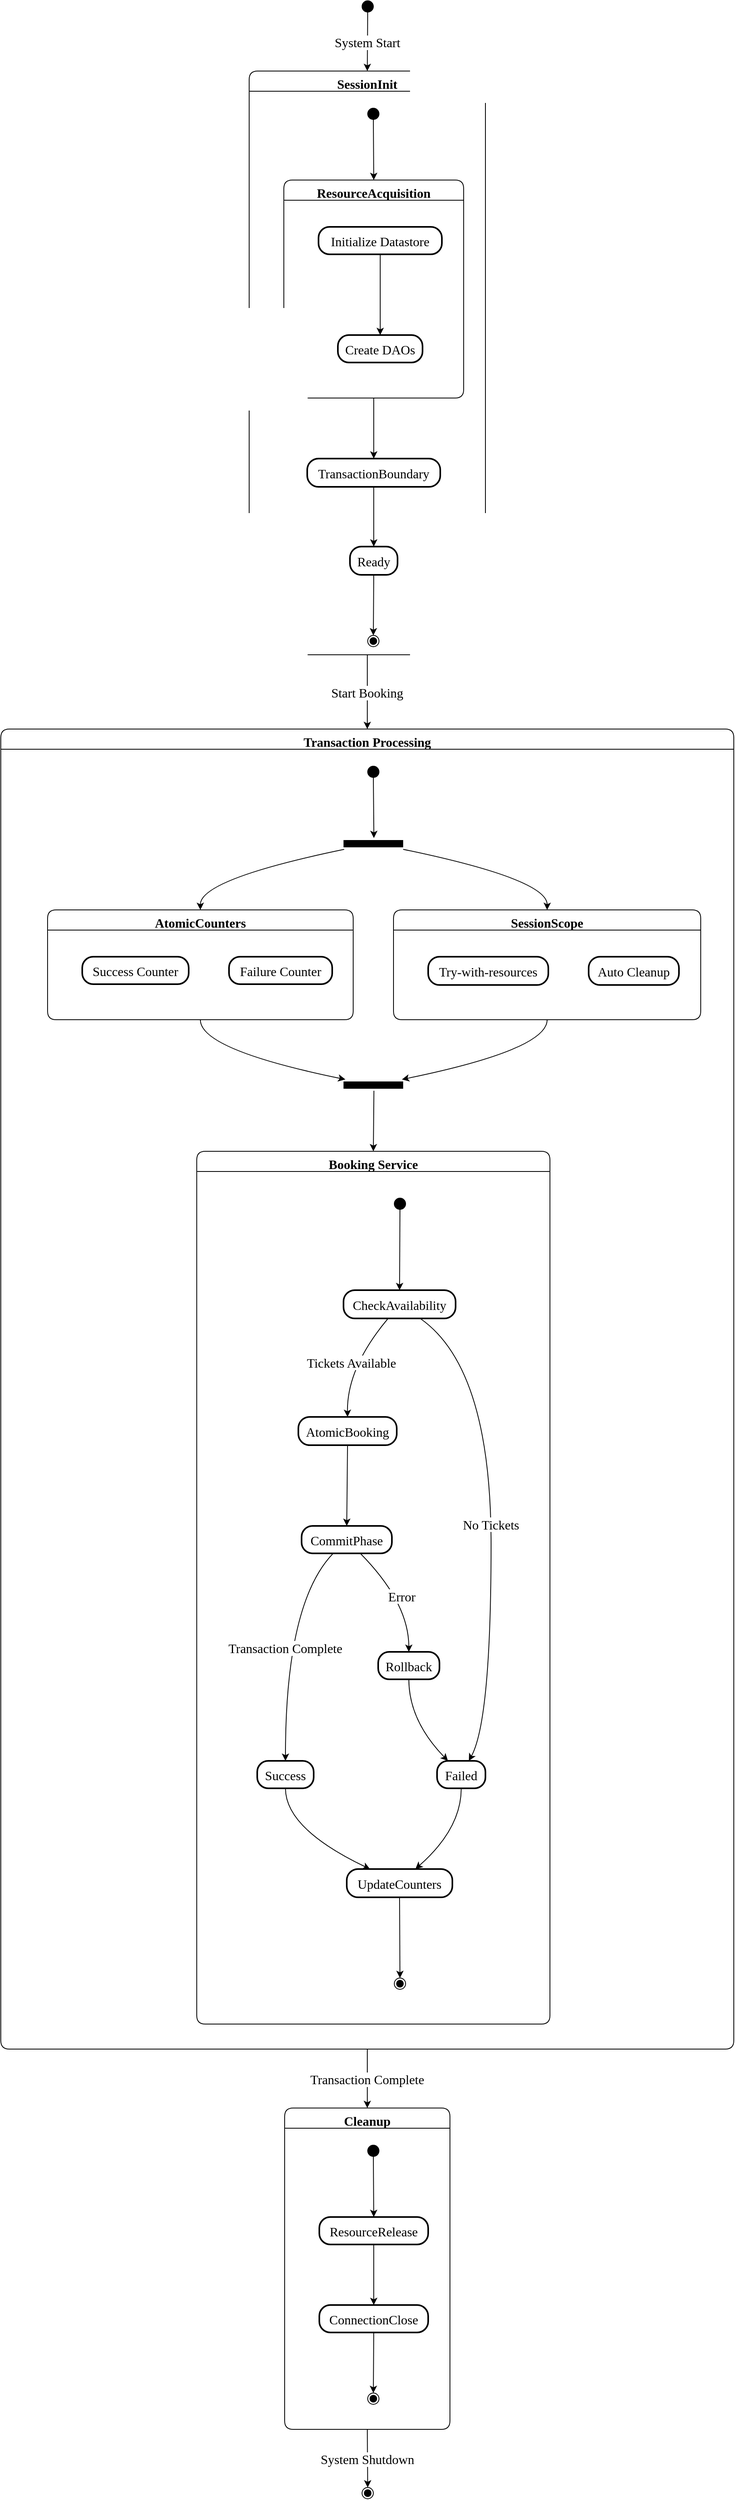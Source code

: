 <mxfile version="24.8.6">
  <diagram name="Page-1" id="Bt3FV_wdgYteB4T8x5Fn">
    <mxGraphModel dx="863" dy="430" grid="1" gridSize="10" guides="1" tooltips="1" connect="1" arrows="1" fold="1" page="1" pageScale="1" pageWidth="850" pageHeight="1100" math="0" shadow="0">
      <root>
        <mxCell id="0" />
        <mxCell id="1" parent="0" />
        <mxCell id="nBdhhwAt10GolD-cnCdz-1" value="" style="ellipse;fillColor=strokeColor;hachureGap=4;fontFamily=Times New Roman;fontSize=16;swimlaneLine=1;shadow=0;" vertex="1" parent="1">
          <mxGeometry x="468" y="20" width="14" height="14" as="geometry" />
        </mxCell>
        <mxCell id="nBdhhwAt10GolD-cnCdz-2" value="SessionInit" style="swimlane;fontStyle=1;align=center;verticalAlign=middle;startSize=25;container=0;collapsible=0;rounded=1;arcSize=14;dropTarget=0;verticalAlign=top;hachureGap=4;fontFamily=Times New Roman;fontSize=16;swimlaneLine=1;shadow=0;" vertex="1" parent="1">
          <mxGeometry x="328" y="107" width="293" height="723" as="geometry" />
        </mxCell>
        <mxCell id="nBdhhwAt10GolD-cnCdz-3" value="" style="ellipse;fillColor=strokeColor;hachureGap=4;fontFamily=Times New Roman;swimlaneLine=1;shadow=0;fontSize=16;" vertex="1" parent="nBdhhwAt10GolD-cnCdz-2">
          <mxGeometry x="147" y="46" width="14" height="14" as="geometry" />
        </mxCell>
        <mxCell id="nBdhhwAt10GolD-cnCdz-4" value="TransactionBoundary" style="rounded=1;arcSize=40;strokeWidth=2;hachureGap=4;fontFamily=Times New Roman;swimlaneLine=1;shadow=0;fontSize=16;" vertex="1" parent="nBdhhwAt10GolD-cnCdz-2">
          <mxGeometry x="72" y="480" width="165" height="35" as="geometry" />
        </mxCell>
        <mxCell id="nBdhhwAt10GolD-cnCdz-5" value="Ready" style="rounded=1;arcSize=40;strokeWidth=2;hachureGap=4;fontFamily=Times New Roman;swimlaneLine=1;shadow=0;fontSize=16;" vertex="1" parent="nBdhhwAt10GolD-cnCdz-2">
          <mxGeometry x="125" y="589" width="59" height="35" as="geometry" />
        </mxCell>
        <mxCell id="nBdhhwAt10GolD-cnCdz-6" value="" style="ellipse;shape=endState;fillColor=strokeColor;hachureGap=4;fontFamily=Times New Roman;swimlaneLine=1;shadow=0;fontSize=16;" vertex="1" parent="nBdhhwAt10GolD-cnCdz-2">
          <mxGeometry x="147" y="699" width="14" height="14" as="geometry" />
        </mxCell>
        <mxCell id="nBdhhwAt10GolD-cnCdz-7" value="ResourceAcquisition" style="swimlane;fontStyle=1;align=center;verticalAlign=middle;startSize=25;container=0;collapsible=0;rounded=1;arcSize=14;dropTarget=0;verticalAlign=top;hachureGap=4;fontFamily=Times New Roman;swimlaneLine=1;shadow=0;fontSize=16;" vertex="1" parent="nBdhhwAt10GolD-cnCdz-2">
          <mxGeometry x="43" y="135" width="223" height="270" as="geometry" />
        </mxCell>
        <mxCell id="nBdhhwAt10GolD-cnCdz-8" value="Initialize Datastore" style="rounded=1;arcSize=40;strokeWidth=2;hachureGap=4;fontFamily=Times New Roman;swimlaneLine=1;shadow=0;fontSize=16;" vertex="1" parent="nBdhhwAt10GolD-cnCdz-7">
          <mxGeometry x="43" y="58" width="153" height="34" as="geometry" />
        </mxCell>
        <mxCell id="nBdhhwAt10GolD-cnCdz-9" value="Create DAOs" style="rounded=1;arcSize=40;strokeWidth=2;hachureGap=4;fontFamily=Times New Roman;swimlaneLine=1;shadow=0;fontSize=16;" vertex="1" parent="nBdhhwAt10GolD-cnCdz-7">
          <mxGeometry x="67" y="192" width="105" height="34" as="geometry" />
        </mxCell>
        <mxCell id="nBdhhwAt10GolD-cnCdz-10" value="" style="curved=1;startArrow=none;;exitX=0.5;exitY=1.01;entryX=0.5;entryY=0.01;rounded=0;hachureGap=4;fontFamily=Times New Roman;swimlaneLine=1;shadow=0;fontSize=16;" edge="1" parent="nBdhhwAt10GolD-cnCdz-7" source="nBdhhwAt10GolD-cnCdz-8" target="nBdhhwAt10GolD-cnCdz-9">
          <mxGeometry relative="1" as="geometry">
            <Array as="points" />
          </mxGeometry>
        </mxCell>
        <mxCell id="nBdhhwAt10GolD-cnCdz-11" value="" style="curved=1;startArrow=none;;exitX=0.5;exitY=0.97;entryX=0.5;entryY=0;rounded=0;hachureGap=4;fontFamily=Times New Roman;swimlaneLine=1;shadow=0;fontSize=16;" edge="1" parent="nBdhhwAt10GolD-cnCdz-2" source="nBdhhwAt10GolD-cnCdz-4" target="nBdhhwAt10GolD-cnCdz-5">
          <mxGeometry relative="1" as="geometry">
            <Array as="points" />
          </mxGeometry>
        </mxCell>
        <mxCell id="nBdhhwAt10GolD-cnCdz-12" value="" style="curved=1;startArrow=none;;exitX=0.5;exitY=0.99;entryX=0.53;entryY=-0.03;rounded=0;hachureGap=4;fontFamily=Times New Roman;swimlaneLine=1;shadow=0;fontSize=16;" edge="1" parent="nBdhhwAt10GolD-cnCdz-2" source="nBdhhwAt10GolD-cnCdz-5" target="nBdhhwAt10GolD-cnCdz-6">
          <mxGeometry relative="1" as="geometry">
            <Array as="points" />
          </mxGeometry>
        </mxCell>
        <mxCell id="nBdhhwAt10GolD-cnCdz-13" value="" style="curved=1;startArrow=none;;exitX=0.53;exitY=0.96;entryX=0.5;entryY=0;rounded=0;hachureGap=4;fontFamily=Times New Roman;swimlaneLine=1;shadow=0;fontSize=16;" edge="1" parent="nBdhhwAt10GolD-cnCdz-2" source="nBdhhwAt10GolD-cnCdz-3" target="nBdhhwAt10GolD-cnCdz-7">
          <mxGeometry relative="1" as="geometry">
            <Array as="points" />
          </mxGeometry>
        </mxCell>
        <mxCell id="nBdhhwAt10GolD-cnCdz-14" value="" style="curved=1;startArrow=none;;exitX=0.5;exitY=1;entryX=0.5;entryY=-0.01;rounded=0;hachureGap=4;fontFamily=Times New Roman;swimlaneLine=1;shadow=0;fontSize=16;" edge="1" parent="nBdhhwAt10GolD-cnCdz-2" source="nBdhhwAt10GolD-cnCdz-7" target="nBdhhwAt10GolD-cnCdz-4">
          <mxGeometry relative="1" as="geometry">
            <Array as="points" />
          </mxGeometry>
        </mxCell>
        <mxCell id="nBdhhwAt10GolD-cnCdz-15" value="Transaction Processing" style="swimlane;fontStyle=1;align=center;verticalAlign=middle;startSize=25;container=0;collapsible=0;rounded=1;arcSize=14;dropTarget=0;verticalAlign=top;hachureGap=4;fontFamily=Times New Roman;fontSize=16;swimlaneLine=1;shadow=0;" vertex="1" parent="1">
          <mxGeometry x="20" y="922" width="909" height="1635" as="geometry" />
        </mxCell>
        <mxCell id="nBdhhwAt10GolD-cnCdz-16" value="Booking Service" style="swimlane;fontStyle=1;align=center;verticalAlign=middle;startSize=25;container=0;collapsible=0;rounded=1;arcSize=14;dropTarget=0;verticalAlign=top;hachureGap=4;fontFamily=Times New Roman;swimlaneLine=1;shadow=0;fontSize=16;" vertex="1" parent="nBdhhwAt10GolD-cnCdz-15">
          <mxGeometry x="243" y="523" width="438" height="1081" as="geometry" />
        </mxCell>
        <mxCell id="nBdhhwAt10GolD-cnCdz-17" value="" style="ellipse;fillColor=strokeColor;hachureGap=4;fontFamily=Times New Roman;swimlaneLine=1;shadow=0;fontSize=16;" vertex="1" parent="nBdhhwAt10GolD-cnCdz-16">
          <mxGeometry x="245" y="58" width="14" height="14" as="geometry" />
        </mxCell>
        <mxCell id="nBdhhwAt10GolD-cnCdz-18" value="CheckAvailability" style="rounded=1;arcSize=40;strokeWidth=2;hachureGap=4;fontFamily=Times New Roman;swimlaneLine=1;shadow=0;fontSize=16;" vertex="1" parent="nBdhhwAt10GolD-cnCdz-16">
          <mxGeometry x="182" y="172" width="139" height="35" as="geometry" />
        </mxCell>
        <mxCell id="nBdhhwAt10GolD-cnCdz-19" value="AtomicBooking" style="rounded=1;arcSize=40;strokeWidth=2;hachureGap=4;fontFamily=Times New Roman;swimlaneLine=1;shadow=0;fontSize=16;" vertex="1" parent="nBdhhwAt10GolD-cnCdz-16">
          <mxGeometry x="126" y="329" width="122" height="35" as="geometry" />
        </mxCell>
        <mxCell id="nBdhhwAt10GolD-cnCdz-20" value="Failed" style="rounded=1;arcSize=40;strokeWidth=2;hachureGap=4;fontFamily=Times New Roman;swimlaneLine=1;shadow=0;fontSize=16;" vertex="1" parent="nBdhhwAt10GolD-cnCdz-16">
          <mxGeometry x="298" y="755" width="60" height="34" as="geometry" />
        </mxCell>
        <mxCell id="nBdhhwAt10GolD-cnCdz-21" value="CommitPhase" style="rounded=1;arcSize=40;strokeWidth=2;hachureGap=4;fontFamily=Times New Roman;swimlaneLine=1;shadow=0;fontSize=16;" vertex="1" parent="nBdhhwAt10GolD-cnCdz-16">
          <mxGeometry x="130" y="464" width="112" height="34" as="geometry" />
        </mxCell>
        <mxCell id="nBdhhwAt10GolD-cnCdz-22" value="Success" style="rounded=1;arcSize=40;strokeWidth=2;hachureGap=4;fontFamily=Times New Roman;swimlaneLine=1;shadow=0;fontSize=16;" vertex="1" parent="nBdhhwAt10GolD-cnCdz-16">
          <mxGeometry x="75" y="755" width="70" height="34" as="geometry" />
        </mxCell>
        <mxCell id="nBdhhwAt10GolD-cnCdz-23" value="Rollback" style="rounded=1;arcSize=40;strokeWidth=2;hachureGap=4;fontFamily=Times New Roman;swimlaneLine=1;shadow=0;fontSize=16;" vertex="1" parent="nBdhhwAt10GolD-cnCdz-16">
          <mxGeometry x="225" y="620" width="76" height="34" as="geometry" />
        </mxCell>
        <mxCell id="nBdhhwAt10GolD-cnCdz-24" value="UpdateCounters" style="rounded=1;arcSize=40;strokeWidth=2;hachureGap=4;fontFamily=Times New Roman;swimlaneLine=1;shadow=0;fontSize=16;" vertex="1" parent="nBdhhwAt10GolD-cnCdz-16">
          <mxGeometry x="186" y="889" width="131" height="35" as="geometry" />
        </mxCell>
        <mxCell id="nBdhhwAt10GolD-cnCdz-25" value="" style="ellipse;shape=endState;fillColor=strokeColor;hachureGap=4;fontFamily=Times New Roman;swimlaneLine=1;shadow=0;fontSize=16;" vertex="1" parent="nBdhhwAt10GolD-cnCdz-16">
          <mxGeometry x="245" y="1024" width="14" height="14" as="geometry" />
        </mxCell>
        <mxCell id="nBdhhwAt10GolD-cnCdz-26" value="" style="curved=1;startArrow=none;;exitX=0.47;exitY=1;entryX=0.5;entryY=0;rounded=0;hachureGap=4;fontFamily=Times New Roman;swimlaneLine=1;shadow=0;fontSize=16;" edge="1" parent="nBdhhwAt10GolD-cnCdz-16" source="nBdhhwAt10GolD-cnCdz-17" target="nBdhhwAt10GolD-cnCdz-18">
          <mxGeometry relative="1" as="geometry">
            <Array as="points" />
          </mxGeometry>
        </mxCell>
        <mxCell id="nBdhhwAt10GolD-cnCdz-27" value="Tickets Available" style="curved=1;startArrow=none;;exitX=0.4;exitY=0.99;entryX=0.5;entryY=0;rounded=0;hachureGap=4;fontFamily=Times New Roman;swimlaneLine=1;shadow=0;fontSize=16;" edge="1" parent="nBdhhwAt10GolD-cnCdz-16" source="nBdhhwAt10GolD-cnCdz-18" target="nBdhhwAt10GolD-cnCdz-19">
          <mxGeometry relative="1" as="geometry">
            <Array as="points">
              <mxPoint x="186" y="268" />
            </Array>
          </mxGeometry>
        </mxCell>
        <mxCell id="nBdhhwAt10GolD-cnCdz-28" value="No Tickets" style="curved=1;startArrow=none;;exitX=0.68;exitY=0.99;entryX=0.66;entryY=-0.01;rounded=0;hachureGap=4;fontFamily=Times New Roman;swimlaneLine=1;shadow=0;fontSize=16;" edge="1" parent="nBdhhwAt10GolD-cnCdz-16" source="nBdhhwAt10GolD-cnCdz-18" target="nBdhhwAt10GolD-cnCdz-20">
          <mxGeometry relative="1" as="geometry">
            <Array as="points">
              <mxPoint x="365" y="268" />
              <mxPoint x="365" y="705" />
            </Array>
          </mxGeometry>
        </mxCell>
        <mxCell id="nBdhhwAt10GolD-cnCdz-29" value="" style="curved=1;startArrow=none;;exitX=0.5;exitY=0.99;entryX=0.5;entryY=-0.01;rounded=0;hachureGap=4;fontFamily=Times New Roman;swimlaneLine=1;shadow=0;fontSize=16;" edge="1" parent="nBdhhwAt10GolD-cnCdz-16" source="nBdhhwAt10GolD-cnCdz-19" target="nBdhhwAt10GolD-cnCdz-21">
          <mxGeometry relative="1" as="geometry">
            <Array as="points" />
          </mxGeometry>
        </mxCell>
        <mxCell id="nBdhhwAt10GolD-cnCdz-30" value="Transaction Complete" style="curved=1;startArrow=none;;exitX=0.35;exitY=1;entryX=0.5;entryY=-0.01;rounded=0;hachureGap=4;fontFamily=Times New Roman;swimlaneLine=1;shadow=0;fontSize=16;" edge="1" parent="nBdhhwAt10GolD-cnCdz-16" source="nBdhhwAt10GolD-cnCdz-21" target="nBdhhwAt10GolD-cnCdz-22">
          <mxGeometry relative="1" as="geometry">
            <Array as="points">
              <mxPoint x="110" y="559" />
            </Array>
          </mxGeometry>
        </mxCell>
        <mxCell id="nBdhhwAt10GolD-cnCdz-31" value="Error" style="curved=1;startArrow=none;;exitX=0.65;exitY=1;entryX=0.5;entryY=0.01;rounded=0;hachureGap=4;fontFamily=Times New Roman;swimlaneLine=1;shadow=0;fontSize=16;" edge="1" parent="nBdhhwAt10GolD-cnCdz-16" source="nBdhhwAt10GolD-cnCdz-21" target="nBdhhwAt10GolD-cnCdz-23">
          <mxGeometry relative="1" as="geometry">
            <Array as="points">
              <mxPoint x="263" y="559" />
            </Array>
          </mxGeometry>
        </mxCell>
        <mxCell id="nBdhhwAt10GolD-cnCdz-32" value="" style="curved=1;startArrow=none;;exitX=0.5;exitY=1.02;entryX=0.22;entryY=-0.01;rounded=0;hachureGap=4;fontFamily=Times New Roman;swimlaneLine=1;shadow=0;fontSize=16;" edge="1" parent="nBdhhwAt10GolD-cnCdz-16" source="nBdhhwAt10GolD-cnCdz-23" target="nBdhhwAt10GolD-cnCdz-20">
          <mxGeometry relative="1" as="geometry">
            <Array as="points">
              <mxPoint x="263" y="705" />
            </Array>
          </mxGeometry>
        </mxCell>
        <mxCell id="nBdhhwAt10GolD-cnCdz-33" value="" style="curved=1;startArrow=none;;exitX=0.5;exitY=1;entryX=0.22;entryY=0;rounded=0;hachureGap=4;fontFamily=Times New Roman;swimlaneLine=1;shadow=0;fontSize=16;" edge="1" parent="nBdhhwAt10GolD-cnCdz-16" source="nBdhhwAt10GolD-cnCdz-22" target="nBdhhwAt10GolD-cnCdz-24">
          <mxGeometry relative="1" as="geometry">
            <Array as="points">
              <mxPoint x="110" y="839" />
            </Array>
          </mxGeometry>
        </mxCell>
        <mxCell id="nBdhhwAt10GolD-cnCdz-34" value="" style="curved=1;startArrow=none;;exitX=0.5;exitY=1;entryX=0.65;entryY=0;rounded=0;hachureGap=4;fontFamily=Times New Roman;swimlaneLine=1;shadow=0;fontSize=16;" edge="1" parent="nBdhhwAt10GolD-cnCdz-16" source="nBdhhwAt10GolD-cnCdz-20" target="nBdhhwAt10GolD-cnCdz-24">
          <mxGeometry relative="1" as="geometry">
            <Array as="points">
              <mxPoint x="328" y="839" />
            </Array>
          </mxGeometry>
        </mxCell>
        <mxCell id="nBdhhwAt10GolD-cnCdz-35" value="" style="curved=1;startArrow=none;;exitX=0.5;exitY=0.99;entryX=0.47;entryY=-0.02;rounded=0;hachureGap=4;fontFamily=Times New Roman;swimlaneLine=1;shadow=0;fontSize=16;" edge="1" parent="nBdhhwAt10GolD-cnCdz-16" source="nBdhhwAt10GolD-cnCdz-24" target="nBdhhwAt10GolD-cnCdz-25">
          <mxGeometry relative="1" as="geometry">
            <Array as="points" />
          </mxGeometry>
        </mxCell>
        <mxCell id="nBdhhwAt10GolD-cnCdz-36" value="" style="ellipse;fillColor=strokeColor;hachureGap=4;fontFamily=Times New Roman;swimlaneLine=1;shadow=0;fontSize=16;" vertex="1" parent="nBdhhwAt10GolD-cnCdz-15">
          <mxGeometry x="455" y="46" width="14" height="14" as="geometry" />
        </mxCell>
        <mxCell id="nBdhhwAt10GolD-cnCdz-37" value="" style="shape=line;strokeWidth=9;hachureGap=4;fontFamily=Times New Roman;swimlaneLine=1;shadow=0;fontSize=16;" vertex="1" parent="nBdhhwAt10GolD-cnCdz-15">
          <mxGeometry x="425" y="135" width="74" height="14" as="geometry" />
        </mxCell>
        <mxCell id="nBdhhwAt10GolD-cnCdz-38" value="AtomicCounters" style="swimlane;fontStyle=1;align=center;verticalAlign=middle;startSize=25;container=0;collapsible=0;rounded=1;arcSize=14;dropTarget=0;verticalAlign=top;hachureGap=4;fontFamily=Times New Roman;swimlaneLine=1;shadow=0;fontSize=16;" vertex="1" parent="nBdhhwAt10GolD-cnCdz-15">
          <mxGeometry x="58" y="224" width="379" height="136" as="geometry" />
        </mxCell>
        <mxCell id="nBdhhwAt10GolD-cnCdz-39" value="Success Counter" style="rounded=1;arcSize=40;strokeWidth=2;hachureGap=4;fontFamily=Times New Roman;swimlaneLine=1;shadow=0;fontSize=16;" vertex="1" parent="nBdhhwAt10GolD-cnCdz-38">
          <mxGeometry x="43" y="58" width="132" height="34" as="geometry" />
        </mxCell>
        <mxCell id="nBdhhwAt10GolD-cnCdz-40" value="Failure Counter" style="rounded=1;arcSize=40;strokeWidth=2;hachureGap=4;fontFamily=Times New Roman;swimlaneLine=1;shadow=0;fontSize=16;" vertex="1" parent="nBdhhwAt10GolD-cnCdz-38">
          <mxGeometry x="225" y="58" width="128" height="34" as="geometry" />
        </mxCell>
        <mxCell id="nBdhhwAt10GolD-cnCdz-41" value="SessionScope" style="swimlane;fontStyle=1;align=center;verticalAlign=middle;startSize=25;container=0;collapsible=0;rounded=1;arcSize=14;dropTarget=0;verticalAlign=top;hachureGap=4;fontFamily=Times New Roman;swimlaneLine=1;shadow=0;fontSize=16;" vertex="1" parent="nBdhhwAt10GolD-cnCdz-15">
          <mxGeometry x="487" y="224" width="381" height="136" as="geometry" />
        </mxCell>
        <mxCell id="nBdhhwAt10GolD-cnCdz-42" value="Try-with-resources" style="rounded=1;arcSize=40;strokeWidth=2;hachureGap=4;fontFamily=Times New Roman;swimlaneLine=1;shadow=0;fontSize=16;" vertex="1" parent="nBdhhwAt10GolD-cnCdz-41">
          <mxGeometry x="43" y="58" width="149" height="35" as="geometry" />
        </mxCell>
        <mxCell id="nBdhhwAt10GolD-cnCdz-43" value="Auto Cleanup" style="rounded=1;arcSize=40;strokeWidth=2;hachureGap=4;fontFamily=Times New Roman;swimlaneLine=1;shadow=0;fontSize=16;" vertex="1" parent="nBdhhwAt10GolD-cnCdz-41">
          <mxGeometry x="242" y="58" width="112" height="35" as="geometry" />
        </mxCell>
        <mxCell id="nBdhhwAt10GolD-cnCdz-44" value="" style="shape=line;strokeWidth=9;hachureGap=4;fontFamily=Times New Roman;swimlaneLine=1;shadow=0;fontSize=16;" vertex="1" parent="nBdhhwAt10GolD-cnCdz-15">
          <mxGeometry x="425" y="434" width="74" height="14" as="geometry" />
        </mxCell>
        <mxCell id="nBdhhwAt10GolD-cnCdz-45" value="" style="curved=1;startArrow=none;;exitX=0.53;exitY=0.96;entryX=0.51;entryY=-0.04;rounded=0;hachureGap=4;fontFamily=Times New Roman;swimlaneLine=1;shadow=0;fontSize=16;" edge="1" parent="nBdhhwAt10GolD-cnCdz-15" source="nBdhhwAt10GolD-cnCdz-36" target="nBdhhwAt10GolD-cnCdz-37">
          <mxGeometry relative="1" as="geometry">
            <Array as="points" />
          </mxGeometry>
        </mxCell>
        <mxCell id="nBdhhwAt10GolD-cnCdz-46" value="" style="curved=1;startArrow=none;;exitX=0.05;exitY=0.96;entryX=0.5;entryY=0;rounded=0;hachureGap=4;fontFamily=Times New Roman;swimlaneLine=1;shadow=0;fontSize=16;" edge="1" parent="nBdhhwAt10GolD-cnCdz-15" source="nBdhhwAt10GolD-cnCdz-37" target="nBdhhwAt10GolD-cnCdz-38">
          <mxGeometry relative="1" as="geometry">
            <Array as="points">
              <mxPoint x="247" y="186" />
            </Array>
          </mxGeometry>
        </mxCell>
        <mxCell id="nBdhhwAt10GolD-cnCdz-47" value="" style="curved=1;startArrow=none;;exitX=0.96;exitY=0.96;entryX=0.5;entryY=0;rounded=0;hachureGap=4;fontFamily=Times New Roman;swimlaneLine=1;shadow=0;fontSize=16;" edge="1" parent="nBdhhwAt10GolD-cnCdz-15" source="nBdhhwAt10GolD-cnCdz-37" target="nBdhhwAt10GolD-cnCdz-41">
          <mxGeometry relative="1" as="geometry">
            <Array as="points">
              <mxPoint x="678" y="186" />
            </Array>
          </mxGeometry>
        </mxCell>
        <mxCell id="nBdhhwAt10GolD-cnCdz-48" value="" style="curved=1;startArrow=none;;exitX=0.5;exitY=0.99;entryX=0.05;entryY=0.02;rounded=0;hachureGap=4;fontFamily=Times New Roman;swimlaneLine=1;shadow=0;fontSize=16;" edge="1" parent="nBdhhwAt10GolD-cnCdz-15" source="nBdhhwAt10GolD-cnCdz-38" target="nBdhhwAt10GolD-cnCdz-44">
          <mxGeometry relative="1" as="geometry">
            <Array as="points">
              <mxPoint x="247" y="397" />
            </Array>
          </mxGeometry>
        </mxCell>
        <mxCell id="nBdhhwAt10GolD-cnCdz-49" value="" style="curved=1;startArrow=none;;exitX=0.5;exitY=0.99;entryX=0.96;entryY=0.02;rounded=0;hachureGap=4;fontFamily=Times New Roman;swimlaneLine=1;shadow=0;fontSize=16;" edge="1" parent="nBdhhwAt10GolD-cnCdz-15" source="nBdhhwAt10GolD-cnCdz-41" target="nBdhhwAt10GolD-cnCdz-44">
          <mxGeometry relative="1" as="geometry">
            <Array as="points">
              <mxPoint x="678" y="397" />
            </Array>
          </mxGeometry>
        </mxCell>
        <mxCell id="nBdhhwAt10GolD-cnCdz-50" value="" style="curved=1;startArrow=none;;exitX=0.51;exitY=1.02;entryX=0.5;entryY=0;rounded=0;hachureGap=4;fontFamily=Times New Roman;swimlaneLine=1;shadow=0;fontSize=16;" edge="1" parent="nBdhhwAt10GolD-cnCdz-15" source="nBdhhwAt10GolD-cnCdz-44" target="nBdhhwAt10GolD-cnCdz-16">
          <mxGeometry relative="1" as="geometry">
            <Array as="points" />
          </mxGeometry>
        </mxCell>
        <mxCell id="nBdhhwAt10GolD-cnCdz-51" value="Cleanup" style="swimlane;fontStyle=1;align=center;verticalAlign=middle;startSize=25;container=0;collapsible=0;rounded=1;arcSize=14;dropTarget=0;verticalAlign=top;hachureGap=4;fontFamily=Times New Roman;fontSize=16;swimlaneLine=1;shadow=0;" vertex="1" parent="1">
          <mxGeometry x="372" y="2630" width="205" height="398" as="geometry" />
        </mxCell>
        <mxCell id="nBdhhwAt10GolD-cnCdz-52" value="" style="ellipse;fillColor=strokeColor;hachureGap=4;fontFamily=Times New Roman;swimlaneLine=1;shadow=0;fontSize=16;" vertex="1" parent="nBdhhwAt10GolD-cnCdz-51">
          <mxGeometry x="103" y="46" width="14" height="14" as="geometry" />
        </mxCell>
        <mxCell id="nBdhhwAt10GolD-cnCdz-53" value="ResourceRelease" style="rounded=1;arcSize=40;strokeWidth=2;hachureGap=4;fontFamily=Times New Roman;swimlaneLine=1;shadow=0;fontSize=16;" vertex="1" parent="nBdhhwAt10GolD-cnCdz-51">
          <mxGeometry x="43" y="135" width="135" height="34" as="geometry" />
        </mxCell>
        <mxCell id="nBdhhwAt10GolD-cnCdz-54" value="ConnectionClose" style="rounded=1;arcSize=40;strokeWidth=2;hachureGap=4;fontFamily=Times New Roman;swimlaneLine=1;shadow=0;fontSize=16;" vertex="1" parent="nBdhhwAt10GolD-cnCdz-51">
          <mxGeometry x="43" y="244" width="135" height="34" as="geometry" />
        </mxCell>
        <mxCell id="nBdhhwAt10GolD-cnCdz-55" value="" style="ellipse;shape=endState;fillColor=strokeColor;hachureGap=4;fontFamily=Times New Roman;swimlaneLine=1;shadow=0;fontSize=16;" vertex="1" parent="nBdhhwAt10GolD-cnCdz-51">
          <mxGeometry x="103" y="353" width="14" height="14" as="geometry" />
        </mxCell>
        <mxCell id="nBdhhwAt10GolD-cnCdz-56" value="" style="curved=1;startArrow=none;;exitX=0.52;exitY=0.96;entryX=0.5;entryY=-0.01;rounded=0;hachureGap=4;fontFamily=Times New Roman;swimlaneLine=1;shadow=0;fontSize=16;" edge="1" parent="nBdhhwAt10GolD-cnCdz-51" source="nBdhhwAt10GolD-cnCdz-52" target="nBdhhwAt10GolD-cnCdz-53">
          <mxGeometry relative="1" as="geometry">
            <Array as="points" />
          </mxGeometry>
        </mxCell>
        <mxCell id="nBdhhwAt10GolD-cnCdz-57" value="" style="curved=1;startArrow=none;;exitX=0.5;exitY=1;entryX=0.5;entryY=0;rounded=0;hachureGap=4;fontFamily=Times New Roman;swimlaneLine=1;shadow=0;fontSize=16;" edge="1" parent="nBdhhwAt10GolD-cnCdz-51" source="nBdhhwAt10GolD-cnCdz-53" target="nBdhhwAt10GolD-cnCdz-54">
          <mxGeometry relative="1" as="geometry">
            <Array as="points" />
          </mxGeometry>
        </mxCell>
        <mxCell id="nBdhhwAt10GolD-cnCdz-58" value="" style="curved=1;startArrow=none;;exitX=0.5;exitY=1.01;entryX=0.52;entryY=0.02;rounded=0;hachureGap=4;fontFamily=Times New Roman;swimlaneLine=1;shadow=0;fontSize=16;" edge="1" parent="nBdhhwAt10GolD-cnCdz-51" source="nBdhhwAt10GolD-cnCdz-54" target="nBdhhwAt10GolD-cnCdz-55">
          <mxGeometry relative="1" as="geometry">
            <Array as="points" />
          </mxGeometry>
        </mxCell>
        <mxCell id="nBdhhwAt10GolD-cnCdz-59" value="" style="ellipse;shape=endState;fillColor=strokeColor;hachureGap=4;fontFamily=Times New Roman;fontSize=16;swimlaneLine=1;shadow=0;" vertex="1" parent="1">
          <mxGeometry x="468" y="3100" width="14" height="14" as="geometry" />
        </mxCell>
        <mxCell id="nBdhhwAt10GolD-cnCdz-60" value="System Start" style="curved=1;startArrow=none;;exitX=0.47;exitY=1;entryX=0.5;entryY=0;rounded=0;hachureGap=4;fontFamily=Times New Roman;fontSize=16;swimlaneLine=1;shadow=0;" edge="1" parent="1" source="nBdhhwAt10GolD-cnCdz-1" target="nBdhhwAt10GolD-cnCdz-2">
          <mxGeometry relative="1" as="geometry">
            <Array as="points" />
          </mxGeometry>
        </mxCell>
        <mxCell id="nBdhhwAt10GolD-cnCdz-61" value="Start Booking" style="curved=1;startArrow=none;;exitX=0.5;exitY=1;entryX=0.5;entryY=0;rounded=0;hachureGap=4;fontFamily=Times New Roman;fontSize=16;swimlaneLine=1;shadow=0;" edge="1" parent="1" source="nBdhhwAt10GolD-cnCdz-2" target="nBdhhwAt10GolD-cnCdz-15">
          <mxGeometry relative="1" as="geometry">
            <Array as="points" />
          </mxGeometry>
        </mxCell>
        <mxCell id="nBdhhwAt10GolD-cnCdz-62" value="Transaction Complete" style="curved=1;startArrow=none;;exitX=0.5;exitY=1;entryX=0.5;entryY=0;rounded=0;hachureGap=4;fontFamily=Times New Roman;fontSize=16;swimlaneLine=1;shadow=0;" edge="1" parent="1" source="nBdhhwAt10GolD-cnCdz-15" target="nBdhhwAt10GolD-cnCdz-51">
          <mxGeometry relative="1" as="geometry">
            <Array as="points" />
          </mxGeometry>
        </mxCell>
        <mxCell id="nBdhhwAt10GolD-cnCdz-63" value="System Shutdown" style="curved=1;startArrow=none;;exitX=0.5;exitY=1;entryX=0.47;entryY=0.03;rounded=0;hachureGap=4;fontFamily=Times New Roman;fontSize=16;swimlaneLine=1;shadow=0;" edge="1" parent="1" source="nBdhhwAt10GolD-cnCdz-51" target="nBdhhwAt10GolD-cnCdz-59">
          <mxGeometry relative="1" as="geometry">
            <Array as="points" />
          </mxGeometry>
        </mxCell>
      </root>
    </mxGraphModel>
  </diagram>
</mxfile>
